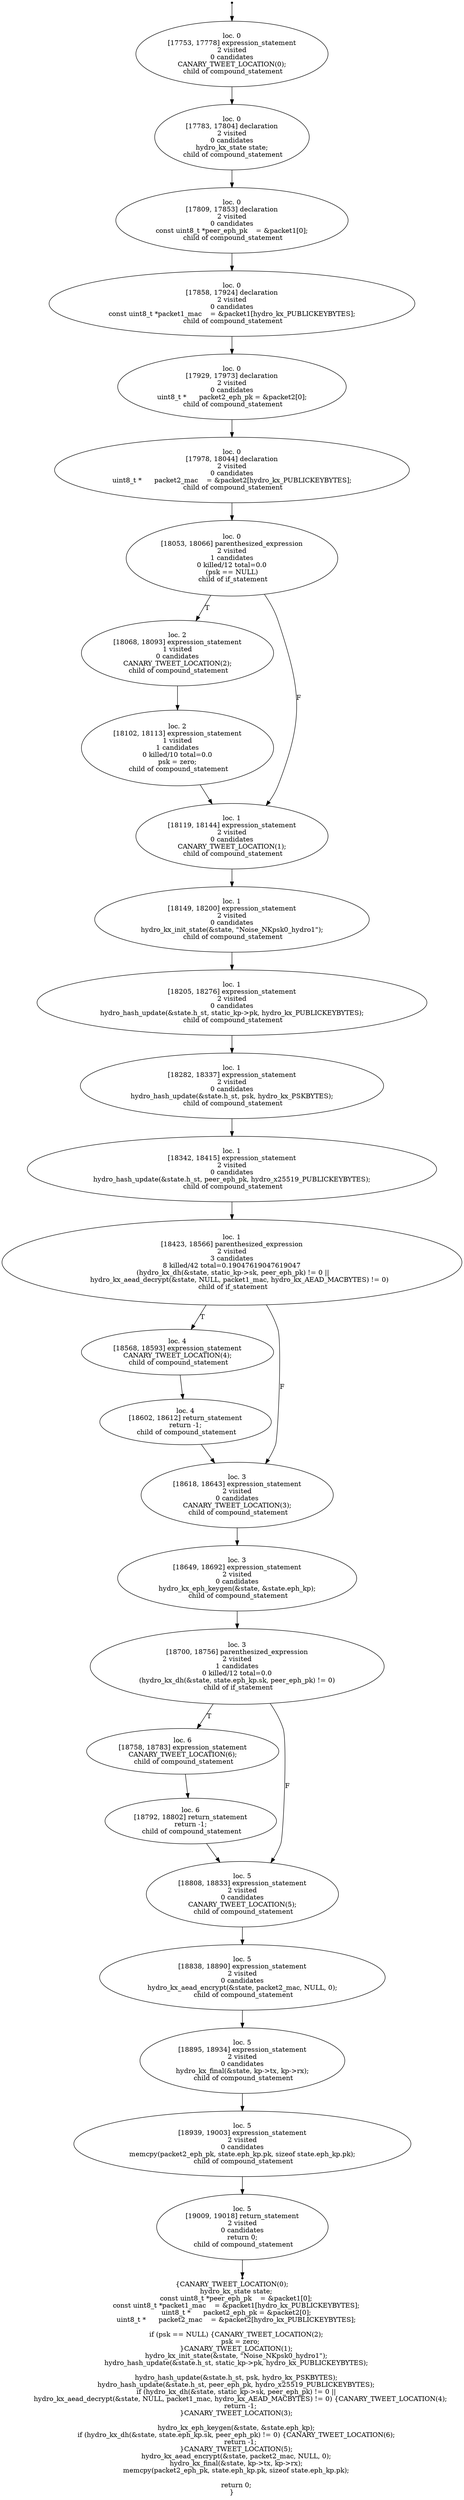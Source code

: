 digraph hydro_kx_nk_2_localised_22 {
	initial [shape=point]
	initial -> "loc. 0
[17753, 17778] expression_statement
2 visited
0 candidates
 CANARY_TWEET_LOCATION(0); 
 child of compound_statement"
	final [shape=point]
	"loc. 5
[19009, 19018] return_statement
2 visited
0 candidates
 return 0; 
 child of compound_statement" -> final
	"loc. 0
[17753, 17778] expression_statement
2 visited
0 candidates
 CANARY_TWEET_LOCATION(0); 
 child of compound_statement"
	"loc. 0
[17753, 17778] expression_statement
2 visited
0 candidates
 CANARY_TWEET_LOCATION(0); 
 child of compound_statement" -> "loc. 0
[17783, 17804] declaration
2 visited
0 candidates
 hydro_kx_state state; 
 child of compound_statement"
	"loc. 0
[17783, 17804] declaration
2 visited
0 candidates
 hydro_kx_state state; 
 child of compound_statement"
	"loc. 0
[17783, 17804] declaration
2 visited
0 candidates
 hydro_kx_state state; 
 child of compound_statement" -> "loc. 0
[17809, 17853] declaration
2 visited
0 candidates
 const uint8_t *peer_eph_pk    = &packet1[0]; 
 child of compound_statement"
	"loc. 0
[17809, 17853] declaration
2 visited
0 candidates
 const uint8_t *peer_eph_pk    = &packet1[0]; 
 child of compound_statement"
	"loc. 0
[17809, 17853] declaration
2 visited
0 candidates
 const uint8_t *peer_eph_pk    = &packet1[0]; 
 child of compound_statement" -> "loc. 0
[17858, 17924] declaration
2 visited
0 candidates
 const uint8_t *packet1_mac    = &packet1[hydro_kx_PUBLICKEYBYTES]; 
 child of compound_statement"
	"loc. 0
[17858, 17924] declaration
2 visited
0 candidates
 const uint8_t *packet1_mac    = &packet1[hydro_kx_PUBLICKEYBYTES]; 
 child of compound_statement"
	"loc. 0
[17858, 17924] declaration
2 visited
0 candidates
 const uint8_t *packet1_mac    = &packet1[hydro_kx_PUBLICKEYBYTES]; 
 child of compound_statement" -> "loc. 0
[17929, 17973] declaration
2 visited
0 candidates
 uint8_t *      packet2_eph_pk = &packet2[0]; 
 child of compound_statement"
	"loc. 0
[17929, 17973] declaration
2 visited
0 candidates
 uint8_t *      packet2_eph_pk = &packet2[0]; 
 child of compound_statement"
	"loc. 0
[17929, 17973] declaration
2 visited
0 candidates
 uint8_t *      packet2_eph_pk = &packet2[0]; 
 child of compound_statement" -> "loc. 0
[17978, 18044] declaration
2 visited
0 candidates
 uint8_t *      packet2_mac    = &packet2[hydro_kx_PUBLICKEYBYTES]; 
 child of compound_statement"
	"loc. 0
[17978, 18044] declaration
2 visited
0 candidates
 uint8_t *      packet2_mac    = &packet2[hydro_kx_PUBLICKEYBYTES]; 
 child of compound_statement"
	"loc. 0
[17978, 18044] declaration
2 visited
0 candidates
 uint8_t *      packet2_mac    = &packet2[hydro_kx_PUBLICKEYBYTES]; 
 child of compound_statement" -> "loc. 0
[18053, 18066] parenthesized_expression
2 visited
1 candidates
0 killed/12 total=0.0
 (psk == NULL) 
 child of if_statement"
	"loc. 0
[18053, 18066] parenthesized_expression
2 visited
1 candidates
0 killed/12 total=0.0
 (psk == NULL) 
 child of if_statement"
	"loc. 0
[18053, 18066] parenthesized_expression
2 visited
1 candidates
0 killed/12 total=0.0
 (psk == NULL) 
 child of if_statement" -> "loc. 2
[18068, 18093] expression_statement
1 visited
0 candidates
 CANARY_TWEET_LOCATION(2); 
 child of compound_statement" [label=T]
	"loc. 0
[18053, 18066] parenthesized_expression
2 visited
1 candidates
0 killed/12 total=0.0
 (psk == NULL) 
 child of if_statement" -> "loc. 1
[18119, 18144] expression_statement
2 visited
0 candidates
 CANARY_TWEET_LOCATION(1); 
 child of compound_statement" [label=F]
	"loc. 2
[18068, 18093] expression_statement
1 visited
0 candidates
 CANARY_TWEET_LOCATION(2); 
 child of compound_statement"
	"loc. 2
[18068, 18093] expression_statement
1 visited
0 candidates
 CANARY_TWEET_LOCATION(2); 
 child of compound_statement" -> "loc. 2
[18102, 18113] expression_statement
1 visited
1 candidates
0 killed/10 total=0.0
 psk = zero; 
 child of compound_statement"
	"loc. 1
[18119, 18144] expression_statement
2 visited
0 candidates
 CANARY_TWEET_LOCATION(1); 
 child of compound_statement"
	"loc. 1
[18119, 18144] expression_statement
2 visited
0 candidates
 CANARY_TWEET_LOCATION(1); 
 child of compound_statement" -> "loc. 1
[18149, 18200] expression_statement
2 visited
0 candidates
 hydro_kx_init_state(&state, \"Noise_NKpsk0_hydro1\"); 
 child of compound_statement"
	"loc. 2
[18102, 18113] expression_statement
1 visited
1 candidates
0 killed/10 total=0.0
 psk = zero; 
 child of compound_statement"
	"loc. 2
[18102, 18113] expression_statement
1 visited
1 candidates
0 killed/10 total=0.0
 psk = zero; 
 child of compound_statement" -> "loc. 1
[18119, 18144] expression_statement
2 visited
0 candidates
 CANARY_TWEET_LOCATION(1); 
 child of compound_statement"
	"loc. 1
[18149, 18200] expression_statement
2 visited
0 candidates
 hydro_kx_init_state(&state, \"Noise_NKpsk0_hydro1\"); 
 child of compound_statement"
	"loc. 1
[18149, 18200] expression_statement
2 visited
0 candidates
 hydro_kx_init_state(&state, \"Noise_NKpsk0_hydro1\"); 
 child of compound_statement" -> "loc. 1
[18205, 18276] expression_statement
2 visited
0 candidates
 hydro_hash_update(&state.h_st, static_kp->pk, hydro_kx_PUBLICKEYBYTES); 
 child of compound_statement"
	"loc. 1
[18205, 18276] expression_statement
2 visited
0 candidates
 hydro_hash_update(&state.h_st, static_kp->pk, hydro_kx_PUBLICKEYBYTES); 
 child of compound_statement"
	"loc. 1
[18205, 18276] expression_statement
2 visited
0 candidates
 hydro_hash_update(&state.h_st, static_kp->pk, hydro_kx_PUBLICKEYBYTES); 
 child of compound_statement" -> "loc. 1
[18282, 18337] expression_statement
2 visited
0 candidates
 hydro_hash_update(&state.h_st, psk, hydro_kx_PSKBYTES); 
 child of compound_statement"
	"loc. 1
[18282, 18337] expression_statement
2 visited
0 candidates
 hydro_hash_update(&state.h_st, psk, hydro_kx_PSKBYTES); 
 child of compound_statement"
	"loc. 1
[18282, 18337] expression_statement
2 visited
0 candidates
 hydro_hash_update(&state.h_st, psk, hydro_kx_PSKBYTES); 
 child of compound_statement" -> "loc. 1
[18342, 18415] expression_statement
2 visited
0 candidates
 hydro_hash_update(&state.h_st, peer_eph_pk, hydro_x25519_PUBLICKEYBYTES); 
 child of compound_statement"
	"loc. 1
[18342, 18415] expression_statement
2 visited
0 candidates
 hydro_hash_update(&state.h_st, peer_eph_pk, hydro_x25519_PUBLICKEYBYTES); 
 child of compound_statement"
	"loc. 1
[18342, 18415] expression_statement
2 visited
0 candidates
 hydro_hash_update(&state.h_st, peer_eph_pk, hydro_x25519_PUBLICKEYBYTES); 
 child of compound_statement" -> "loc. 1
[18423, 18566] parenthesized_expression
2 visited
3 candidates
8 killed/42 total=0.19047619047619047
 (hydro_kx_dh(&state, static_kp->sk, peer_eph_pk) != 0 ||
        hydro_kx_aead_decrypt(&state, NULL, packet1_mac, hydro_kx_AEAD_MACBYTES) != 0) 
 child of if_statement"
	"loc. 1
[18423, 18566] parenthesized_expression
2 visited
3 candidates
8 killed/42 total=0.19047619047619047
 (hydro_kx_dh(&state, static_kp->sk, peer_eph_pk) != 0 ||
        hydro_kx_aead_decrypt(&state, NULL, packet1_mac, hydro_kx_AEAD_MACBYTES) != 0) 
 child of if_statement"
	"loc. 1
[18423, 18566] parenthesized_expression
2 visited
3 candidates
8 killed/42 total=0.19047619047619047
 (hydro_kx_dh(&state, static_kp->sk, peer_eph_pk) != 0 ||
        hydro_kx_aead_decrypt(&state, NULL, packet1_mac, hydro_kx_AEAD_MACBYTES) != 0) 
 child of if_statement" -> "loc. 4
[18568, 18593] expression_statement
 CANARY_TWEET_LOCATION(4); 
 child of compound_statement" [label=T]
	"loc. 1
[18423, 18566] parenthesized_expression
2 visited
3 candidates
8 killed/42 total=0.19047619047619047
 (hydro_kx_dh(&state, static_kp->sk, peer_eph_pk) != 0 ||
        hydro_kx_aead_decrypt(&state, NULL, packet1_mac, hydro_kx_AEAD_MACBYTES) != 0) 
 child of if_statement" -> "loc. 3
[18618, 18643] expression_statement
2 visited
0 candidates
 CANARY_TWEET_LOCATION(3); 
 child of compound_statement" [label=F]
	"loc. 4
[18568, 18593] expression_statement
 CANARY_TWEET_LOCATION(4); 
 child of compound_statement"
	"loc. 4
[18568, 18593] expression_statement
 CANARY_TWEET_LOCATION(4); 
 child of compound_statement" -> "loc. 4
[18602, 18612] return_statement
 return -1; 
 child of compound_statement"
	"loc. 3
[18618, 18643] expression_statement
2 visited
0 candidates
 CANARY_TWEET_LOCATION(3); 
 child of compound_statement"
	"loc. 3
[18618, 18643] expression_statement
2 visited
0 candidates
 CANARY_TWEET_LOCATION(3); 
 child of compound_statement" -> "loc. 3
[18649, 18692] expression_statement
2 visited
0 candidates
 hydro_kx_eph_keygen(&state, &state.eph_kp); 
 child of compound_statement"
	"loc. 4
[18602, 18612] return_statement
 return -1; 
 child of compound_statement"
	"loc. 4
[18602, 18612] return_statement
 return -1; 
 child of compound_statement" -> "loc. 3
[18618, 18643] expression_statement
2 visited
0 candidates
 CANARY_TWEET_LOCATION(3); 
 child of compound_statement"
	"loc. 3
[18649, 18692] expression_statement
2 visited
0 candidates
 hydro_kx_eph_keygen(&state, &state.eph_kp); 
 child of compound_statement"
	"loc. 3
[18649, 18692] expression_statement
2 visited
0 candidates
 hydro_kx_eph_keygen(&state, &state.eph_kp); 
 child of compound_statement" -> "loc. 3
[18700, 18756] parenthesized_expression
2 visited
1 candidates
0 killed/12 total=0.0
 (hydro_kx_dh(&state, state.eph_kp.sk, peer_eph_pk) != 0) 
 child of if_statement"
	"loc. 3
[18700, 18756] parenthesized_expression
2 visited
1 candidates
0 killed/12 total=0.0
 (hydro_kx_dh(&state, state.eph_kp.sk, peer_eph_pk) != 0) 
 child of if_statement"
	"loc. 3
[18700, 18756] parenthesized_expression
2 visited
1 candidates
0 killed/12 total=0.0
 (hydro_kx_dh(&state, state.eph_kp.sk, peer_eph_pk) != 0) 
 child of if_statement" -> "loc. 6
[18758, 18783] expression_statement
 CANARY_TWEET_LOCATION(6); 
 child of compound_statement" [label=T]
	"loc. 3
[18700, 18756] parenthesized_expression
2 visited
1 candidates
0 killed/12 total=0.0
 (hydro_kx_dh(&state, state.eph_kp.sk, peer_eph_pk) != 0) 
 child of if_statement" -> "loc. 5
[18808, 18833] expression_statement
2 visited
0 candidates
 CANARY_TWEET_LOCATION(5); 
 child of compound_statement" [label=F]
	"loc. 6
[18758, 18783] expression_statement
 CANARY_TWEET_LOCATION(6); 
 child of compound_statement"
	"loc. 6
[18758, 18783] expression_statement
 CANARY_TWEET_LOCATION(6); 
 child of compound_statement" -> "loc. 6
[18792, 18802] return_statement
 return -1; 
 child of compound_statement"
	"loc. 5
[18808, 18833] expression_statement
2 visited
0 candidates
 CANARY_TWEET_LOCATION(5); 
 child of compound_statement"
	"loc. 5
[18808, 18833] expression_statement
2 visited
0 candidates
 CANARY_TWEET_LOCATION(5); 
 child of compound_statement" -> "loc. 5
[18838, 18890] expression_statement
2 visited
0 candidates
 hydro_kx_aead_encrypt(&state, packet2_mac, NULL, 0); 
 child of compound_statement"
	"loc. 6
[18792, 18802] return_statement
 return -1; 
 child of compound_statement"
	"loc. 6
[18792, 18802] return_statement
 return -1; 
 child of compound_statement" -> "loc. 5
[18808, 18833] expression_statement
2 visited
0 candidates
 CANARY_TWEET_LOCATION(5); 
 child of compound_statement"
	"loc. 5
[18838, 18890] expression_statement
2 visited
0 candidates
 hydro_kx_aead_encrypt(&state, packet2_mac, NULL, 0); 
 child of compound_statement"
	"loc. 5
[18838, 18890] expression_statement
2 visited
0 candidates
 hydro_kx_aead_encrypt(&state, packet2_mac, NULL, 0); 
 child of compound_statement" -> "loc. 5
[18895, 18934] expression_statement
2 visited
0 candidates
 hydro_kx_final(&state, kp->tx, kp->rx); 
 child of compound_statement"
	"loc. 5
[18895, 18934] expression_statement
2 visited
0 candidates
 hydro_kx_final(&state, kp->tx, kp->rx); 
 child of compound_statement"
	"loc. 5
[18895, 18934] expression_statement
2 visited
0 candidates
 hydro_kx_final(&state, kp->tx, kp->rx); 
 child of compound_statement" -> "loc. 5
[18939, 19003] expression_statement
2 visited
0 candidates
 memcpy(packet2_eph_pk, state.eph_kp.pk, sizeof state.eph_kp.pk); 
 child of compound_statement"
	"loc. 5
[18939, 19003] expression_statement
2 visited
0 candidates
 memcpy(packet2_eph_pk, state.eph_kp.pk, sizeof state.eph_kp.pk); 
 child of compound_statement"
	"loc. 5
[18939, 19003] expression_statement
2 visited
0 candidates
 memcpy(packet2_eph_pk, state.eph_kp.pk, sizeof state.eph_kp.pk); 
 child of compound_statement" -> "loc. 5
[19009, 19018] return_statement
2 visited
0 candidates
 return 0; 
 child of compound_statement"
	"loc. 5
[19009, 19018] return_statement
2 visited
0 candidates
 return 0; 
 child of compound_statement"
	label="{CANARY_TWEET_LOCATION(0);
    hydro_kx_state state;
    const uint8_t *peer_eph_pk    = &packet1[0];
    const uint8_t *packet1_mac    = &packet1[hydro_kx_PUBLICKEYBYTES];
    uint8_t *      packet2_eph_pk = &packet2[0];
    uint8_t *      packet2_mac    = &packet2[hydro_kx_PUBLICKEYBYTES];

    if (psk == NULL) {CANARY_TWEET_LOCATION(2);
        psk = zero;
    }CANARY_TWEET_LOCATION(1);
    hydro_kx_init_state(&state, \"Noise_NKpsk0_hydro1\");
    hydro_hash_update(&state.h_st, static_kp->pk, hydro_kx_PUBLICKEYBYTES);

    hydro_hash_update(&state.h_st, psk, hydro_kx_PSKBYTES);
    hydro_hash_update(&state.h_st, peer_eph_pk, hydro_x25519_PUBLICKEYBYTES);
    if (hydro_kx_dh(&state, static_kp->sk, peer_eph_pk) != 0 ||
        hydro_kx_aead_decrypt(&state, NULL, packet1_mac, hydro_kx_AEAD_MACBYTES) != 0) {CANARY_TWEET_LOCATION(4);
        return -1;
    }CANARY_TWEET_LOCATION(3);

    hydro_kx_eph_keygen(&state, &state.eph_kp);
    if (hydro_kx_dh(&state, state.eph_kp.sk, peer_eph_pk) != 0) {CANARY_TWEET_LOCATION(6);
        return -1;
    }CANARY_TWEET_LOCATION(5);
    hydro_kx_aead_encrypt(&state, packet2_mac, NULL, 0);
    hydro_kx_final(&state, kp->tx, kp->rx);
    memcpy(packet2_eph_pk, state.eph_kp.pk, sizeof state.eph_kp.pk);

    return 0;
}"
}
